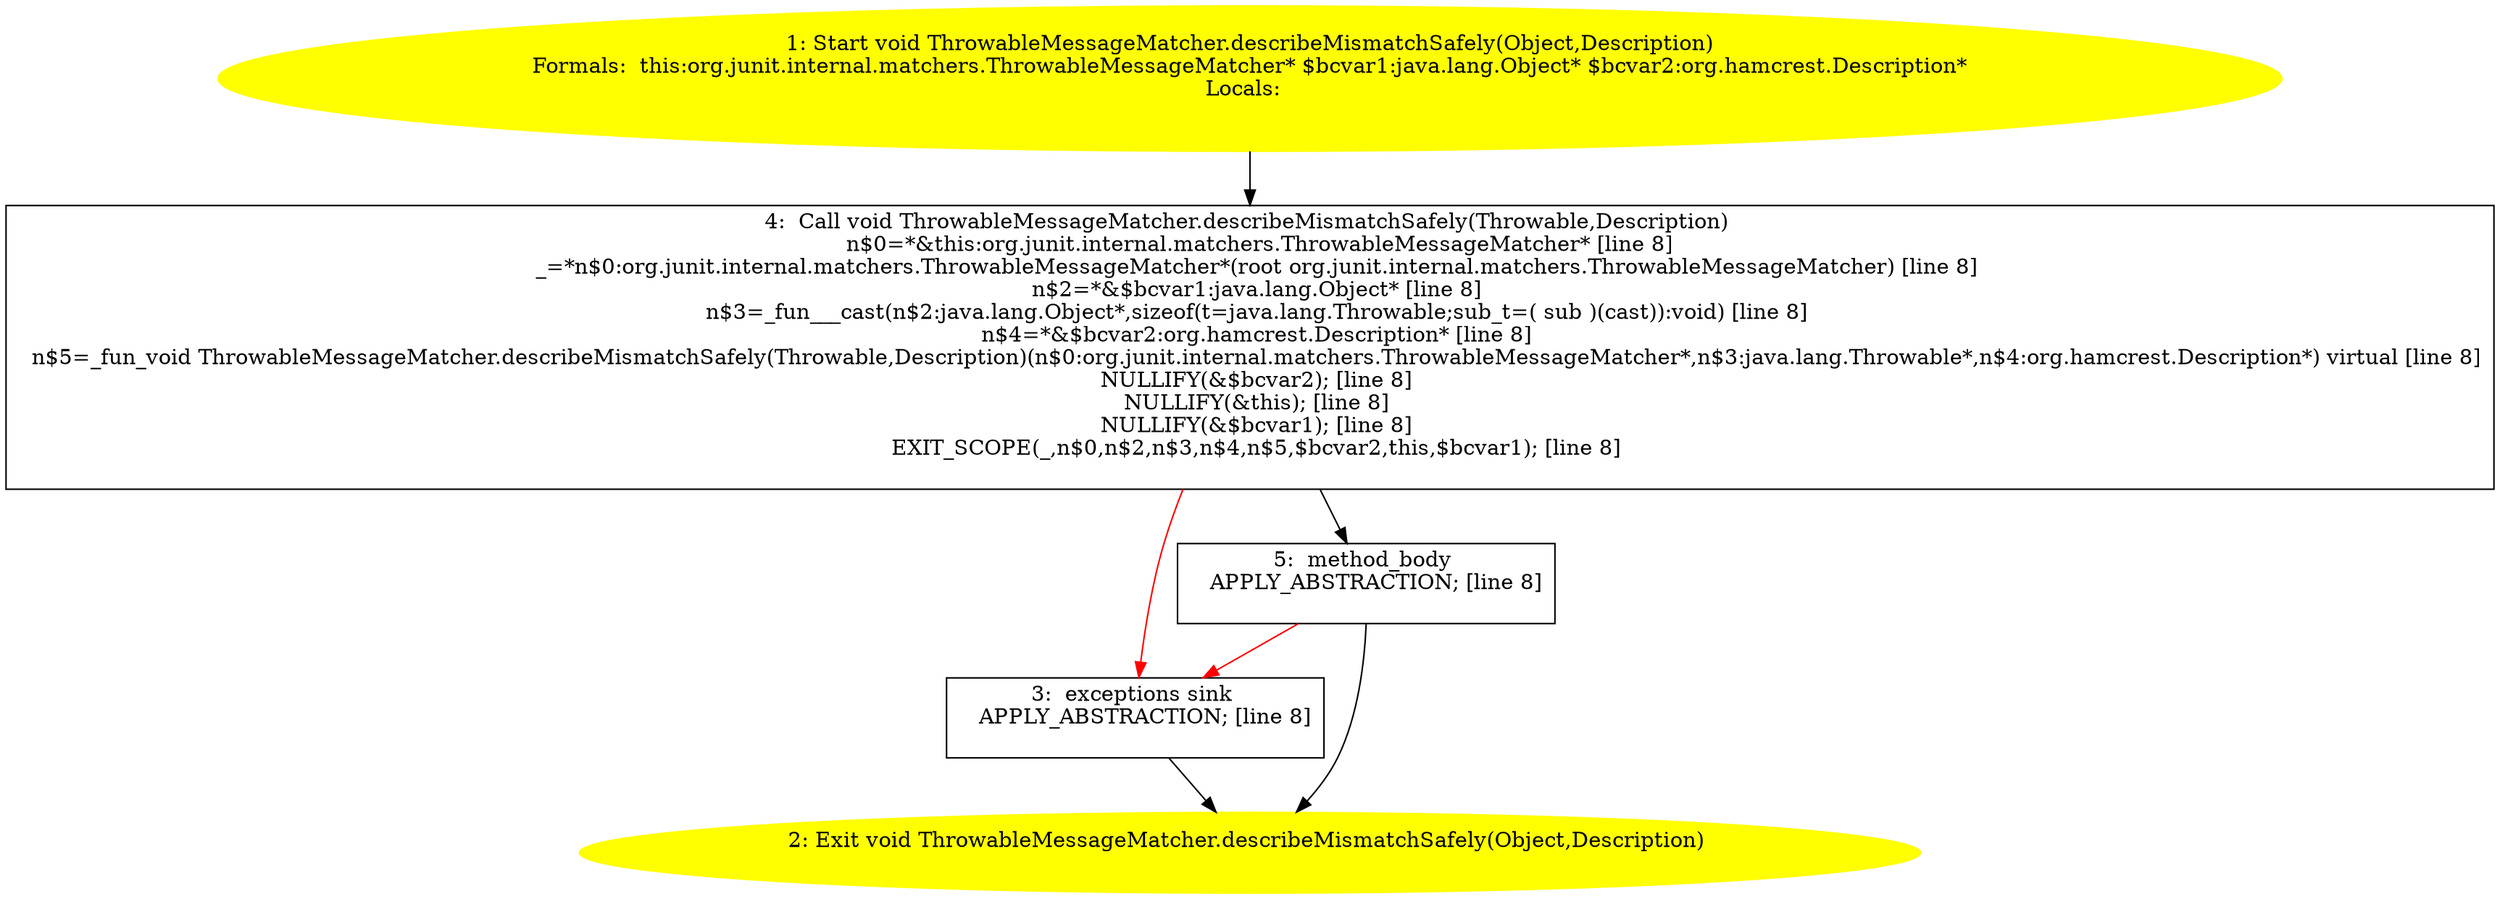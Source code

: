 /* @generated */
digraph cfg {
"org.junit.internal.matchers.ThrowableMessageMatcher.describeMismatchSafely(java.lang.Object,org.hamc.25ba4cd394a55ab36c168bd9e4063e67_1" [label="1: Start void ThrowableMessageMatcher.describeMismatchSafely(Object,Description)\nFormals:  this:org.junit.internal.matchers.ThrowableMessageMatcher* $bcvar1:java.lang.Object* $bcvar2:org.hamcrest.Description*\nLocals:  \n  " color=yellow style=filled]
	

	 "org.junit.internal.matchers.ThrowableMessageMatcher.describeMismatchSafely(java.lang.Object,org.hamc.25ba4cd394a55ab36c168bd9e4063e67_1" -> "org.junit.internal.matchers.ThrowableMessageMatcher.describeMismatchSafely(java.lang.Object,org.hamc.25ba4cd394a55ab36c168bd9e4063e67_4" ;
"org.junit.internal.matchers.ThrowableMessageMatcher.describeMismatchSafely(java.lang.Object,org.hamc.25ba4cd394a55ab36c168bd9e4063e67_2" [label="2: Exit void ThrowableMessageMatcher.describeMismatchSafely(Object,Description) \n  " color=yellow style=filled]
	

"org.junit.internal.matchers.ThrowableMessageMatcher.describeMismatchSafely(java.lang.Object,org.hamc.25ba4cd394a55ab36c168bd9e4063e67_3" [label="3:  exceptions sink \n   APPLY_ABSTRACTION; [line 8]\n " shape="box"]
	

	 "org.junit.internal.matchers.ThrowableMessageMatcher.describeMismatchSafely(java.lang.Object,org.hamc.25ba4cd394a55ab36c168bd9e4063e67_3" -> "org.junit.internal.matchers.ThrowableMessageMatcher.describeMismatchSafely(java.lang.Object,org.hamc.25ba4cd394a55ab36c168bd9e4063e67_2" ;
"org.junit.internal.matchers.ThrowableMessageMatcher.describeMismatchSafely(java.lang.Object,org.hamc.25ba4cd394a55ab36c168bd9e4063e67_4" [label="4:  Call void ThrowableMessageMatcher.describeMismatchSafely(Throwable,Description) \n   n$0=*&this:org.junit.internal.matchers.ThrowableMessageMatcher* [line 8]\n  _=*n$0:org.junit.internal.matchers.ThrowableMessageMatcher*(root org.junit.internal.matchers.ThrowableMessageMatcher) [line 8]\n  n$2=*&$bcvar1:java.lang.Object* [line 8]\n  n$3=_fun___cast(n$2:java.lang.Object*,sizeof(t=java.lang.Throwable;sub_t=( sub )(cast)):void) [line 8]\n  n$4=*&$bcvar2:org.hamcrest.Description* [line 8]\n  n$5=_fun_void ThrowableMessageMatcher.describeMismatchSafely(Throwable,Description)(n$0:org.junit.internal.matchers.ThrowableMessageMatcher*,n$3:java.lang.Throwable*,n$4:org.hamcrest.Description*) virtual [line 8]\n  NULLIFY(&$bcvar2); [line 8]\n  NULLIFY(&this); [line 8]\n  NULLIFY(&$bcvar1); [line 8]\n  EXIT_SCOPE(_,n$0,n$2,n$3,n$4,n$5,$bcvar2,this,$bcvar1); [line 8]\n " shape="box"]
	

	 "org.junit.internal.matchers.ThrowableMessageMatcher.describeMismatchSafely(java.lang.Object,org.hamc.25ba4cd394a55ab36c168bd9e4063e67_4" -> "org.junit.internal.matchers.ThrowableMessageMatcher.describeMismatchSafely(java.lang.Object,org.hamc.25ba4cd394a55ab36c168bd9e4063e67_5" ;
	 "org.junit.internal.matchers.ThrowableMessageMatcher.describeMismatchSafely(java.lang.Object,org.hamc.25ba4cd394a55ab36c168bd9e4063e67_4" -> "org.junit.internal.matchers.ThrowableMessageMatcher.describeMismatchSafely(java.lang.Object,org.hamc.25ba4cd394a55ab36c168bd9e4063e67_3" [color="red" ];
"org.junit.internal.matchers.ThrowableMessageMatcher.describeMismatchSafely(java.lang.Object,org.hamc.25ba4cd394a55ab36c168bd9e4063e67_5" [label="5:  method_body \n   APPLY_ABSTRACTION; [line 8]\n " shape="box"]
	

	 "org.junit.internal.matchers.ThrowableMessageMatcher.describeMismatchSafely(java.lang.Object,org.hamc.25ba4cd394a55ab36c168bd9e4063e67_5" -> "org.junit.internal.matchers.ThrowableMessageMatcher.describeMismatchSafely(java.lang.Object,org.hamc.25ba4cd394a55ab36c168bd9e4063e67_2" ;
	 "org.junit.internal.matchers.ThrowableMessageMatcher.describeMismatchSafely(java.lang.Object,org.hamc.25ba4cd394a55ab36c168bd9e4063e67_5" -> "org.junit.internal.matchers.ThrowableMessageMatcher.describeMismatchSafely(java.lang.Object,org.hamc.25ba4cd394a55ab36c168bd9e4063e67_3" [color="red" ];
}
